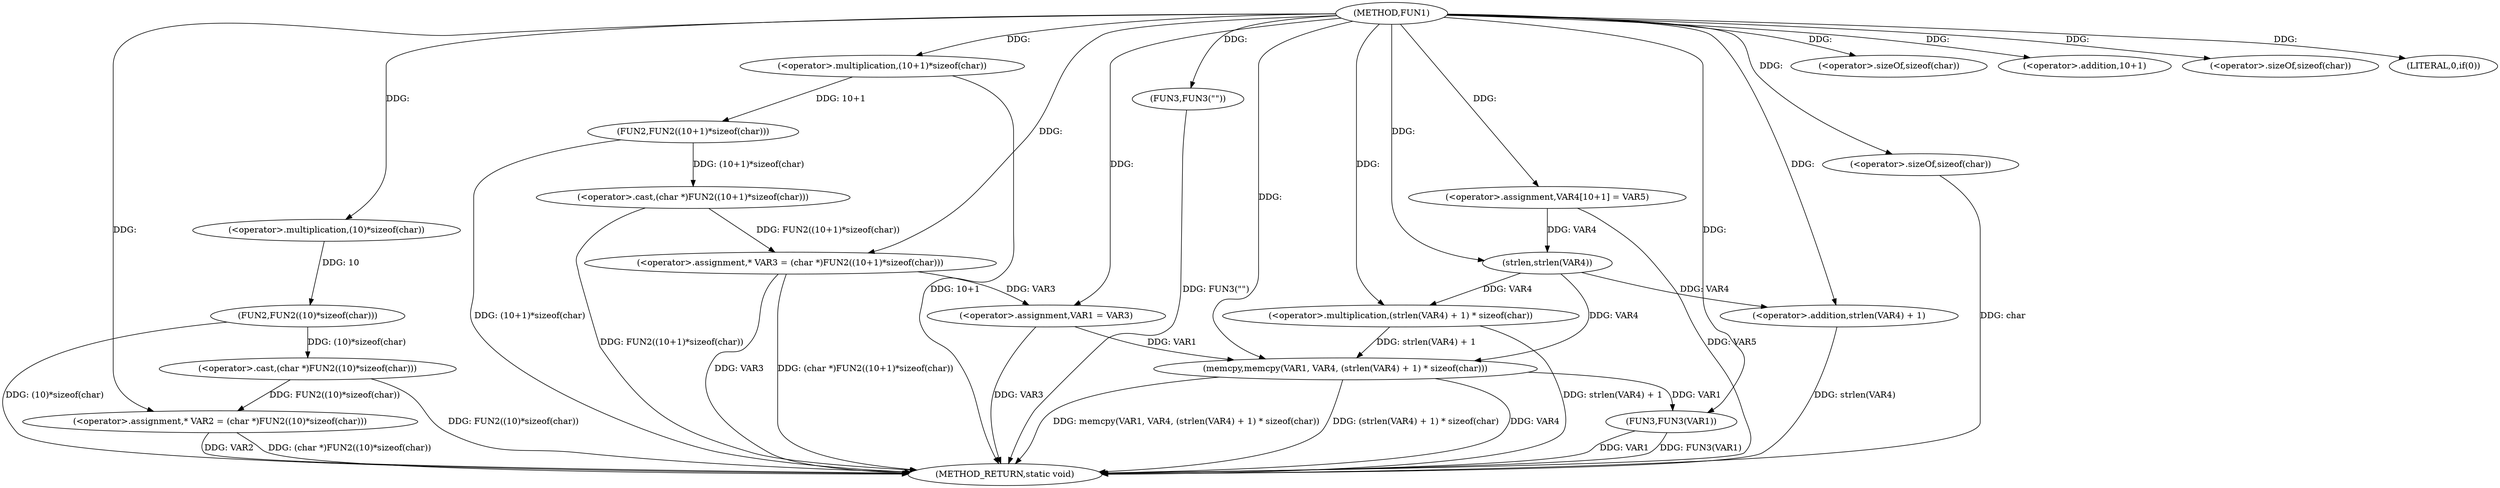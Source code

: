 digraph FUN1 {  
"1000100" [label = "(METHOD,FUN1)" ]
"1000152" [label = "(METHOD_RETURN,static void)" ]
"1000104" [label = "(<operator>.assignment,* VAR2 = (char *)FUN2((10)*sizeof(char)))" ]
"1000106" [label = "(<operator>.cast,(char *)FUN2((10)*sizeof(char)))" ]
"1000108" [label = "(FUN2,FUN2((10)*sizeof(char)))" ]
"1000109" [label = "(<operator>.multiplication,(10)*sizeof(char))" ]
"1000111" [label = "(<operator>.sizeOf,sizeof(char))" ]
"1000114" [label = "(<operator>.assignment,* VAR3 = (char *)FUN2((10+1)*sizeof(char)))" ]
"1000116" [label = "(<operator>.cast,(char *)FUN2((10+1)*sizeof(char)))" ]
"1000118" [label = "(FUN2,FUN2((10+1)*sizeof(char)))" ]
"1000119" [label = "(<operator>.multiplication,(10+1)*sizeof(char))" ]
"1000120" [label = "(<operator>.addition,10+1)" ]
"1000123" [label = "(<operator>.sizeOf,sizeof(char))" ]
"1000126" [label = "(LITERAL,0,if(0))" ]
"1000128" [label = "(FUN3,FUN3(\"\"))" ]
"1000132" [label = "(<operator>.assignment,VAR1 = VAR3)" ]
"1000137" [label = "(<operator>.assignment,VAR4[10+1] = VAR5)" ]
"1000140" [label = "(memcpy,memcpy(VAR1, VAR4, (strlen(VAR4) + 1) * sizeof(char)))" ]
"1000143" [label = "(<operator>.multiplication,(strlen(VAR4) + 1) * sizeof(char))" ]
"1000144" [label = "(<operator>.addition,strlen(VAR4) + 1)" ]
"1000145" [label = "(strlen,strlen(VAR4))" ]
"1000148" [label = "(<operator>.sizeOf,sizeof(char))" ]
"1000150" [label = "(FUN3,FUN3(VAR1))" ]
  "1000140" -> "1000152"  [ label = "DDG: VAR4"] 
  "1000106" -> "1000152"  [ label = "DDG: FUN2((10)*sizeof(char))"] 
  "1000150" -> "1000152"  [ label = "DDG: VAR1"] 
  "1000104" -> "1000152"  [ label = "DDG: VAR2"] 
  "1000140" -> "1000152"  [ label = "DDG: memcpy(VAR1, VAR4, (strlen(VAR4) + 1) * sizeof(char))"] 
  "1000114" -> "1000152"  [ label = "DDG: VAR3"] 
  "1000116" -> "1000152"  [ label = "DDG: FUN2((10+1)*sizeof(char))"] 
  "1000119" -> "1000152"  [ label = "DDG: 10+1"] 
  "1000150" -> "1000152"  [ label = "DDG: FUN3(VAR1)"] 
  "1000128" -> "1000152"  [ label = "DDG: FUN3(\"\")"] 
  "1000118" -> "1000152"  [ label = "DDG: (10+1)*sizeof(char)"] 
  "1000114" -> "1000152"  [ label = "DDG: (char *)FUN2((10+1)*sizeof(char))"] 
  "1000137" -> "1000152"  [ label = "DDG: VAR5"] 
  "1000143" -> "1000152"  [ label = "DDG: strlen(VAR4) + 1"] 
  "1000132" -> "1000152"  [ label = "DDG: VAR3"] 
  "1000148" -> "1000152"  [ label = "DDG: char"] 
  "1000140" -> "1000152"  [ label = "DDG: (strlen(VAR4) + 1) * sizeof(char)"] 
  "1000144" -> "1000152"  [ label = "DDG: strlen(VAR4)"] 
  "1000104" -> "1000152"  [ label = "DDG: (char *)FUN2((10)*sizeof(char))"] 
  "1000108" -> "1000152"  [ label = "DDG: (10)*sizeof(char)"] 
  "1000106" -> "1000104"  [ label = "DDG: FUN2((10)*sizeof(char))"] 
  "1000100" -> "1000104"  [ label = "DDG: "] 
  "1000108" -> "1000106"  [ label = "DDG: (10)*sizeof(char)"] 
  "1000109" -> "1000108"  [ label = "DDG: 10"] 
  "1000100" -> "1000109"  [ label = "DDG: "] 
  "1000100" -> "1000111"  [ label = "DDG: "] 
  "1000116" -> "1000114"  [ label = "DDG: FUN2((10+1)*sizeof(char))"] 
  "1000100" -> "1000114"  [ label = "DDG: "] 
  "1000118" -> "1000116"  [ label = "DDG: (10+1)*sizeof(char)"] 
  "1000119" -> "1000118"  [ label = "DDG: 10+1"] 
  "1000100" -> "1000119"  [ label = "DDG: "] 
  "1000100" -> "1000120"  [ label = "DDG: "] 
  "1000100" -> "1000123"  [ label = "DDG: "] 
  "1000100" -> "1000126"  [ label = "DDG: "] 
  "1000100" -> "1000128"  [ label = "DDG: "] 
  "1000114" -> "1000132"  [ label = "DDG: VAR3"] 
  "1000100" -> "1000132"  [ label = "DDG: "] 
  "1000100" -> "1000137"  [ label = "DDG: "] 
  "1000132" -> "1000140"  [ label = "DDG: VAR1"] 
  "1000100" -> "1000140"  [ label = "DDG: "] 
  "1000145" -> "1000140"  [ label = "DDG: VAR4"] 
  "1000143" -> "1000140"  [ label = "DDG: strlen(VAR4) + 1"] 
  "1000145" -> "1000143"  [ label = "DDG: VAR4"] 
  "1000100" -> "1000143"  [ label = "DDG: "] 
  "1000145" -> "1000144"  [ label = "DDG: VAR4"] 
  "1000137" -> "1000145"  [ label = "DDG: VAR4"] 
  "1000100" -> "1000145"  [ label = "DDG: "] 
  "1000100" -> "1000144"  [ label = "DDG: "] 
  "1000100" -> "1000148"  [ label = "DDG: "] 
  "1000140" -> "1000150"  [ label = "DDG: VAR1"] 
  "1000100" -> "1000150"  [ label = "DDG: "] 
}
